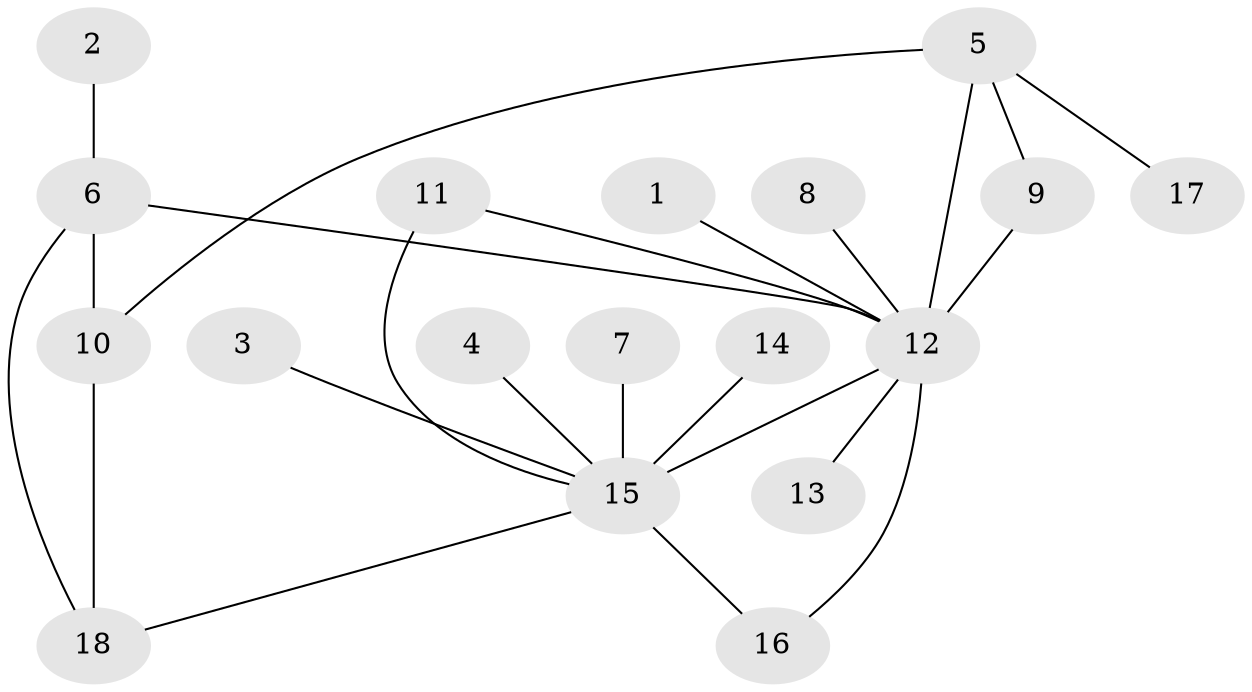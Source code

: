 // original degree distribution, {8: 0.019230769230769232, 3: 0.15384615384615385, 16: 0.019230769230769232, 1: 0.46153846153846156, 7: 0.019230769230769232, 13: 0.019230769230769232, 2: 0.28846153846153844, 4: 0.019230769230769232}
// Generated by graph-tools (version 1.1) at 2025/36/03/04/25 23:36:49]
// undirected, 18 vertices, 23 edges
graph export_dot {
  node [color=gray90,style=filled];
  1;
  2;
  3;
  4;
  5;
  6;
  7;
  8;
  9;
  10;
  11;
  12;
  13;
  14;
  15;
  16;
  17;
  18;
  1 -- 12 [weight=1.0];
  2 -- 6 [weight=1.0];
  3 -- 15 [weight=1.0];
  4 -- 15 [weight=1.0];
  5 -- 9 [weight=1.0];
  5 -- 10 [weight=1.0];
  5 -- 12 [weight=1.0];
  5 -- 17 [weight=1.0];
  6 -- 10 [weight=1.0];
  6 -- 12 [weight=1.0];
  6 -- 18 [weight=1.0];
  7 -- 15 [weight=1.0];
  8 -- 12 [weight=1.0];
  9 -- 12 [weight=1.0];
  10 -- 18 [weight=1.0];
  11 -- 12 [weight=1.0];
  11 -- 15 [weight=1.0];
  12 -- 13 [weight=1.0];
  12 -- 15 [weight=2.0];
  12 -- 16 [weight=1.0];
  14 -- 15 [weight=1.0];
  15 -- 16 [weight=1.0];
  15 -- 18 [weight=1.0];
}

